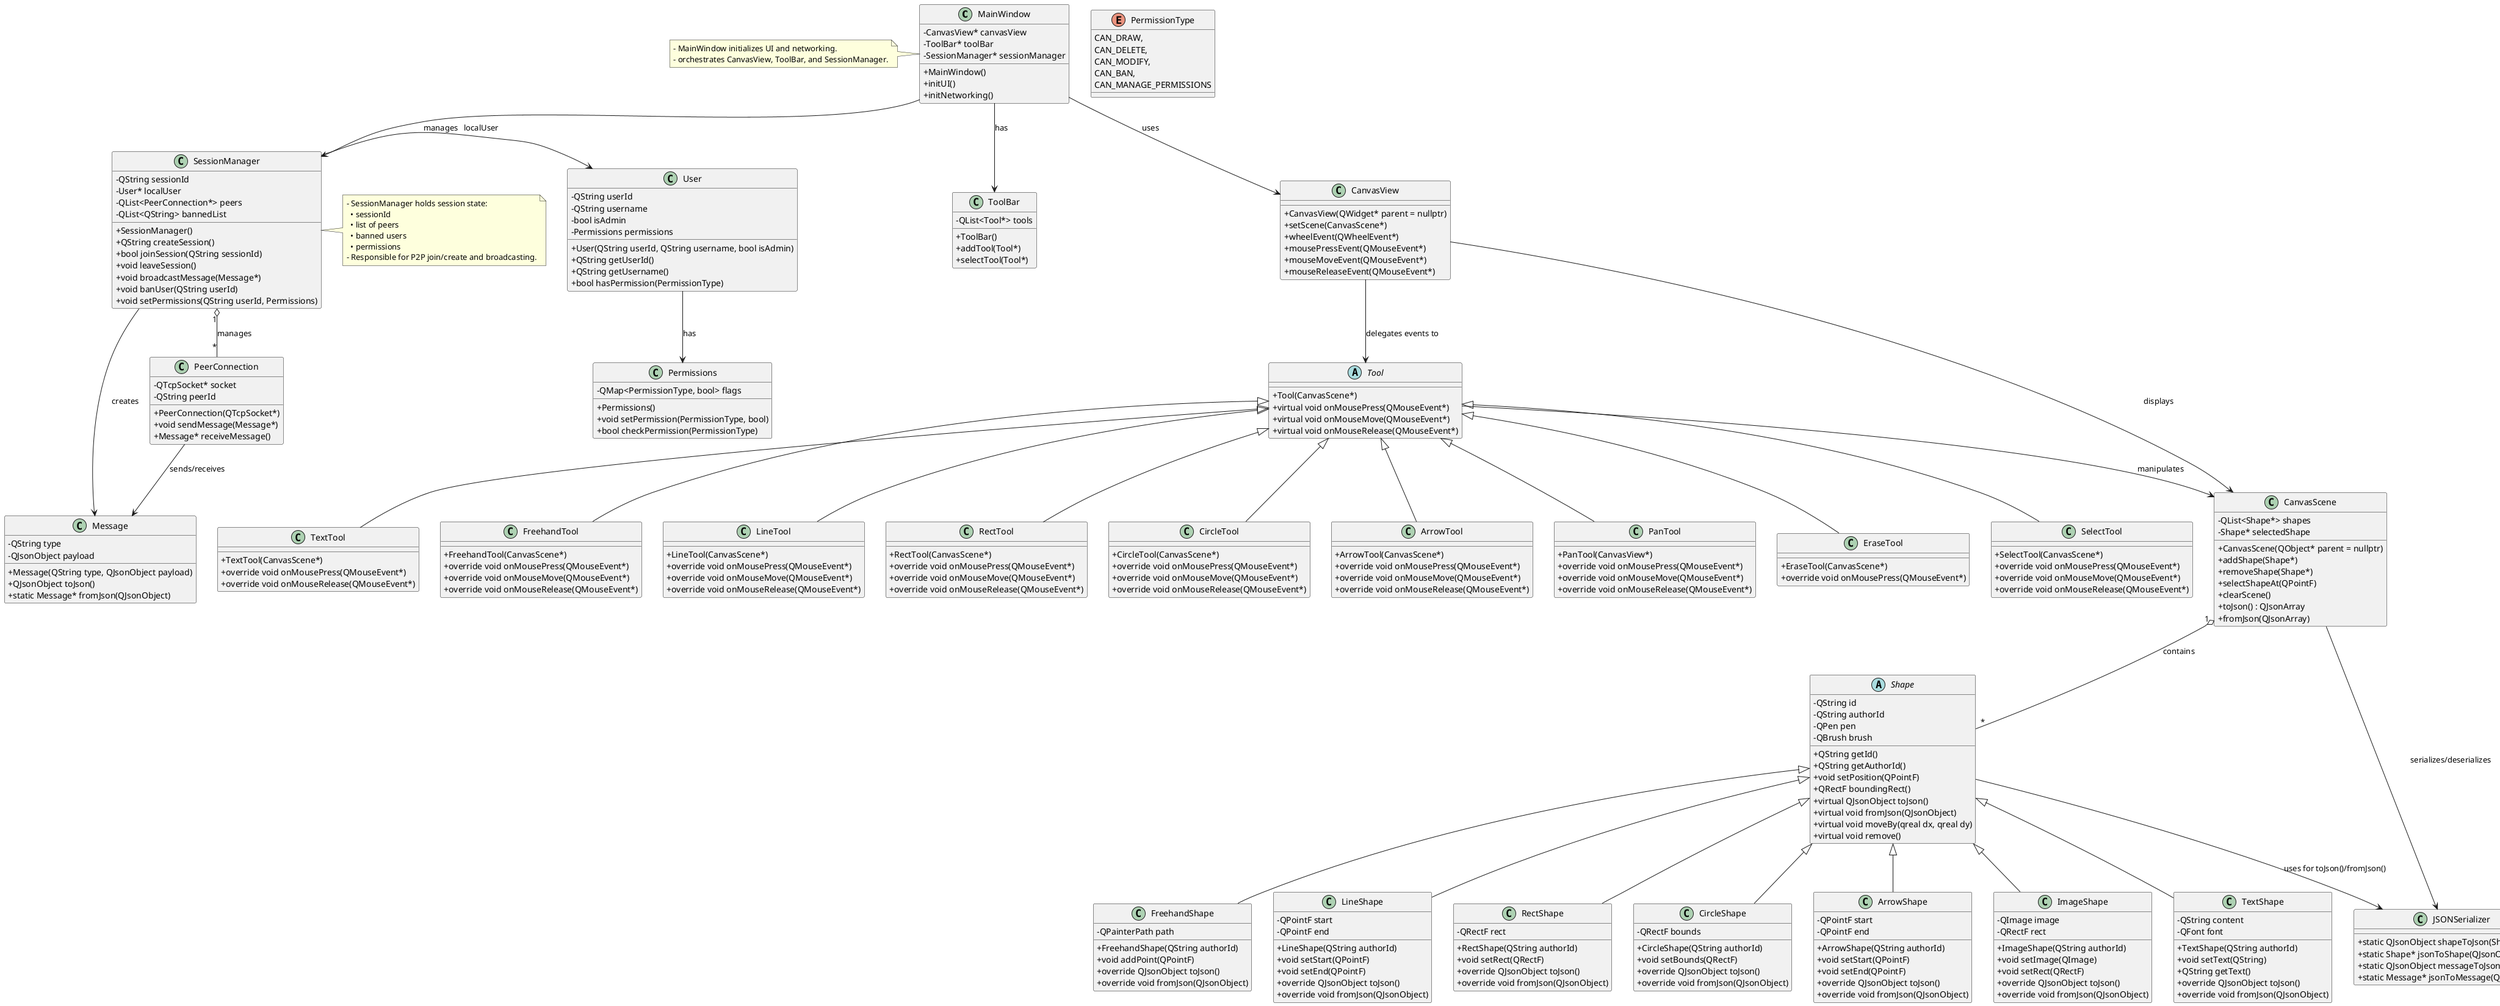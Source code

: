 @startuml name "Class Diagram"
' Skin and style
skinparam classAttributeIconSize 0

' ================================
' Main Application Classes
' ================================
class MainWindow {
    - CanvasView* canvasView
    - ToolBar* toolBar
    - SessionManager* sessionManager
    + MainWindow()
    + initUI()
    + initNetworking()
}

class ToolBar {
    - QList<Tool*> tools
    + ToolBar()
    + addTool(Tool*)
    + selectTool(Tool*)
}

MainWindow --> CanvasView : uses
MainWindow --> ToolBar : has
MainWindow --> SessionManager : manages

' ================================
' Canvas/View/Scene Layer
' ================================
class CanvasView {
    + CanvasView(QWidget* parent = nullptr)
    + setScene(CanvasScene*)
    + wheelEvent(QWheelEvent*)
    + mousePressEvent(QMouseEvent*)
    + mouseMoveEvent(QMouseEvent*)
    + mouseReleaseEvent(QMouseEvent*)
}

class CanvasScene {
    - QList<Shape*> shapes
    - Shape* selectedShape
    + CanvasScene(QObject* parent = nullptr)
    + addShape(Shape*)
    + removeShape(Shape*)
    + selectShapeAt(QPointF)
    + clearScene()
    + toJson() : QJsonArray
    + fromJson(QJsonArray)
}

CanvasView --> CanvasScene : displays
CanvasScene "1" o-- "*" Shape : contains

' ================================
' Shape Hierarchy
' ================================
abstract class Shape {
    - QString id
    - QString authorId
    - QPen pen
    - QBrush brush
    + QString getId()
    + QString getAuthorId()
    + void setPosition(QPointF)
    + QRectF boundingRect()
    + virtual QJsonObject toJson()
    + virtual void fromJson(QJsonObject)
    + virtual void moveBy(qreal dx, qreal dy)
    + virtual void remove()
}

class TextShape {
    - QString content
    - QFont font
    + TextShape(QString authorId)
    + void setText(QString)
    + QString getText()
    + override QJsonObject toJson()
    + override void fromJson(QJsonObject)
}

class FreehandShape {
    - QPainterPath path
    + FreehandShape(QString authorId)
    + void addPoint(QPointF)
    + override QJsonObject toJson()
    + override void fromJson(QJsonObject)
}

class LineShape {
    - QPointF start
    - QPointF end
    + LineShape(QString authorId)
    + void setStart(QPointF)
    + void setEnd(QPointF)
    + override QJsonObject toJson()
    + override void fromJson(QJsonObject)
}

class RectShape {
    - QRectF rect
    + RectShape(QString authorId)
    + void setRect(QRectF)
    + override QJsonObject toJson()
    + override void fromJson(QJsonObject)
}

class CircleShape {
    - QRectF bounds
    + CircleShape(QString authorId)
    + void setBounds(QRectF)
    + override QJsonObject toJson()
    + override void fromJson(QJsonObject)
}

class ArrowShape {
    - QPointF start
    - QPointF end
    + ArrowShape(QString authorId)
    + void setStart(QPointF)
    + void setEnd(QPointF)
    + override QJsonObject toJson()
    + override void fromJson(QJsonObject)
}

class ImageShape {
    - QImage image
    - QRectF rect
    + ImageShape(QString authorId)
    + void setImage(QImage)
    + void setRect(QRectF)
    + override QJsonObject toJson()
    + override void fromJson(QJsonObject)
}

Shape <|-- TextShape
Shape <|-- FreehandShape
Shape <|-- LineShape
Shape <|-- RectShape
Shape <|-- CircleShape
Shape <|-- ArrowShape
Shape <|-- ImageShape

' ================================
' Tools/Interaction Layer
' ================================
abstract class Tool {
    + Tool(CanvasScene*)
    + virtual void onMousePress(QMouseEvent*)
    + virtual void onMouseMove(QMouseEvent*)
    + virtual void onMouseRelease(QMouseEvent*)
}

class SelectTool {
    + SelectTool(CanvasScene*)
    + override void onMousePress(QMouseEvent*)
    + override void onMouseMove(QMouseEvent*)
    + override void onMouseRelease(QMouseEvent*)
}

class TextTool {
    + TextTool(CanvasScene*)
    + override void onMousePress(QMouseEvent*)
    + override void onMouseRelease(QMouseEvent*)
}

class FreehandTool {
    + FreehandTool(CanvasScene*)
    + override void onMousePress(QMouseEvent*)
    + override void onMouseMove(QMouseEvent*)
    + override void onMouseRelease(QMouseEvent*)
}

class LineTool {
    + LineTool(CanvasScene*)
    + override void onMousePress(QMouseEvent*)
    + override void onMouseMove(QMouseEvent*)
    + override void onMouseRelease(QMouseEvent*)
}

class RectTool {
    + RectTool(CanvasScene*)
    + override void onMousePress(QMouseEvent*)
    + override void onMouseMove(QMouseEvent*)
    + override void onMouseRelease(QMouseEvent*)
}

class CircleTool {
    + CircleTool(CanvasScene*)
    + override void onMousePress(QMouseEvent*)
    + override void onMouseMove(QMouseEvent*)
    + override void onMouseRelease(QMouseEvent*)
}

class ArrowTool {
    + ArrowTool(CanvasScene*)
    + override void onMousePress(QMouseEvent*)
    + override void onMouseMove(QMouseEvent*)
    + override void onMouseRelease(QMouseEvent*)
}

class PanTool {
    + PanTool(CanvasView*)
    + override void onMousePress(QMouseEvent*)
    + override void onMouseMove(QMouseEvent*)
    + override void onMouseRelease(QMouseEvent*)
}

class EraseTool {
    + EraseTool(CanvasScene*)
    + override void onMousePress(QMouseEvent*)
}

Tool <|-- SelectTool
Tool <|-- TextTool
Tool <|-- FreehandTool
Tool <|-- LineTool
Tool <|-- RectTool
Tool <|-- CircleTool
Tool <|-- ArrowTool
Tool <|-- PanTool
Tool <|-- EraseTool

CanvasView --> Tool : delegates events to
Tool --> CanvasScene : manipulates

' ================================
' Networking and Synchronization
' ================================
class SessionManager {
    - QString sessionId
    - User* localUser
    - QList<PeerConnection*> peers
    - QList<QString> bannedList
    + SessionManager()
    + QString createSession()
    + bool joinSession(QString sessionId)
    + void leaveSession()
    + void broadcastMessage(Message*)
    + void banUser(QString userId)
    + void setPermissions(QString userId, Permissions)
}

class PeerConnection {
    - QTcpSocket* socket
    - QString peerId
    + PeerConnection(QTcpSocket*)
    + void sendMessage(Message*)
    + Message* receiveMessage()
}

class User {
    - QString userId
    - QString username
    - bool isAdmin
    - Permissions permissions
    + User(QString userId, QString username, bool isAdmin)
    + QString getUserId()
    + QString getUsername()
    + bool hasPermission(PermissionType)
}

enum PermissionType {
    CAN_DRAW,
    CAN_DELETE,
    CAN_MODIFY,
    CAN_BAN,
    CAN_MANAGE_PERMISSIONS
}

class Permissions {
    - QMap<PermissionType, bool> flags
    + Permissions()
    + void setPermission(PermissionType, bool)
    + bool checkPermission(PermissionType)
}

SessionManager "1" o-- "*" PeerConnection : manages
SessionManager -> User : localUser
User --> Permissions : has

' ================================
' Messaging and Serialization
' ================================
class Message {
    - QString type
    - QJsonObject payload
    + Message(QString type, QJsonObject payload)
    + QJsonObject toJson()
    + static Message* fromJson(QJsonObject)
}

class JSONSerializer {
    + static QJsonObject shapeToJson(Shape*)
    + static Shape* jsonToShape(QJsonObject)
    + static QJsonObject messageToJson(Message*)
    + static Message* jsonToMessage(QJsonObject)
}

SessionManager --> Message : creates
PeerConnection --> Message : sends/receives
CanvasScene --> JSONSerializer : serializes/deserializes
Shape --> JSONSerializer : uses for toJson()/fromJson()

' ================================
' Legend / Notes
' ================================
note left of MainWindow
  - MainWindow initializes UI and networking.
  - orchestrates CanvasView, ToolBar, and SessionManager.
end note

note right of SessionManager
  - SessionManager holds session state:
    • sessionId
    • list of peers
    • banned users
    • permissions
  - Responsible for P2P join/create and broadcasting.
end note

@enduml
